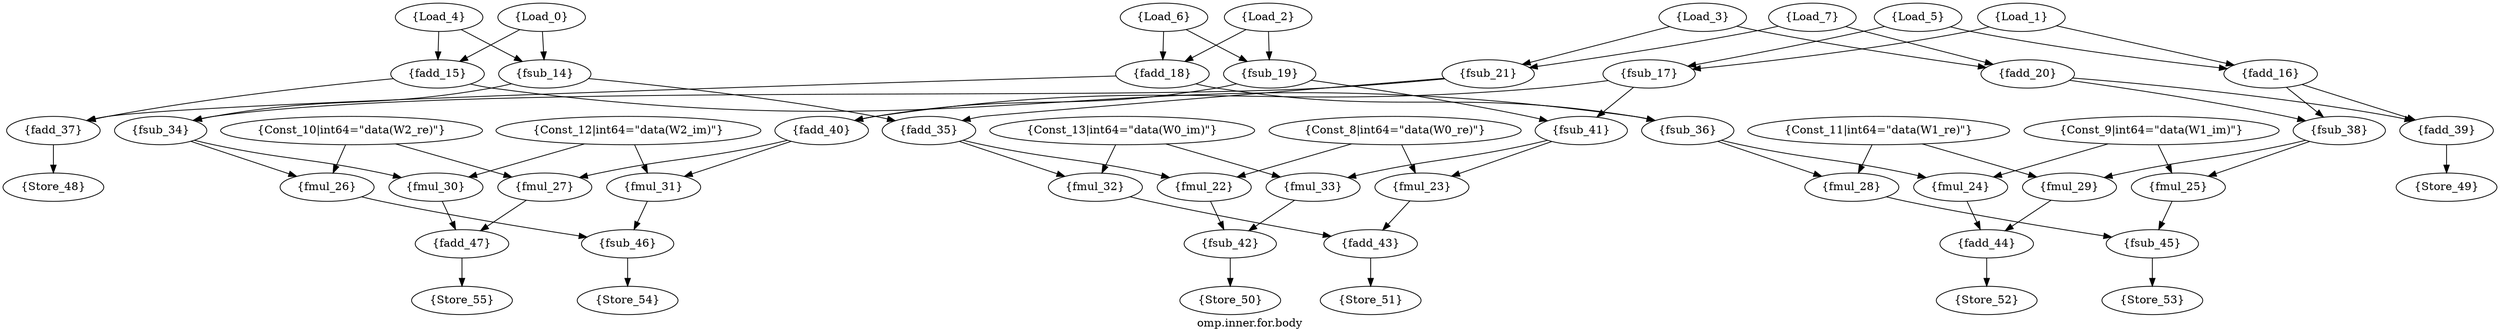 /* ------- Application graph pragma -------
[SupportedOps] = {ALU, FADD, FMUL};
[SupportedOps] = {MEMPORT, INPUT, OUTPUT};
[SupportedOps] = {Constant, CONST};
*/

strict digraph "omp.inner.for.body" {
label="omp.inner.for.body";
Load_0 [data=in_re, label="{Load_0}", opcode=INPUT];
Load_1 [data=in_im, label="{Load_1}", opcode=INPUT];
Load_2 [data=in_re, label="{Load_2}", opcode=INPUT];
Load_3 [data=in_im, label="{Load_3}", opcode=INPUT];
Load_4 [data=in_re, label="{Load_4}", opcode=INPUT];
Load_5 [data=in_im, label="{Load_5}", opcode=INPUT];
Load_6 [data=in_re, label="{Load_6}", opcode=INPUT];
Load_7 [data=in_im, label="{Load_7}", opcode=INPUT];
fsub_14 [label="{fsub_14}", opcode=FADD];
fadd_15 [label="{fadd_15}", opcode=FADD];
fsub_17 [label="{fsub_17}", opcode=FADD];
fadd_16 [label="{fadd_16}", opcode=FADD];
fsub_19 [label="{fsub_19}", opcode=FADD];
fadd_18 [label="{fadd_18}", opcode=FADD];
fsub_21 [label="{fsub_21}", opcode=FADD];
fadd_20 [label="{fadd_20}", opcode=FADD];
fsub_34 [label="{fsub_34}", opcode=FADD];
fadd_35 [label="{fadd_35}", opcode=FADD];
fsub_36 [label="{fsub_36}", opcode=FADD];
fadd_37 [label="{fadd_37}", opcode=FADD];
fadd_40 [label="{fadd_40}", opcode=FADD];
fsub_41 [label="{fsub_41}", opcode=FADD];
fsub_38 [label="{fsub_38}", opcode=FADD];
fadd_39 [label="{fadd_39}", opcode=FADD];
fmul_30 [label="{fmul_30}", opcode=FMUL];
fmul_26 [label="{fmul_26}", opcode=FMUL];
fmul_32 [label="{fmul_32}", opcode=FMUL];
fmul_22 [label="{fmul_22}", opcode=FMUL];
fmul_24 [label="{fmul_24}", opcode=FMUL];
fmul_28 [label="{fmul_28}", opcode=FMUL];
Store_48 [data=out_re, label="{Store_48}", opcode=OUTPUT];
fmul_27 [label="{fmul_27}", opcode=FMUL];
fmul_31 [label="{fmul_31}", opcode=FMUL];
fmul_23 [label="{fmul_23}", opcode=FMUL];
fmul_33 [label="{fmul_33}", opcode=FMUL];
fmul_29 [label="{fmul_29}", opcode=FMUL];
fmul_25 [label="{fmul_25}", opcode=FMUL];
Store_49 [data=out_im, label="{Store_49}", opcode=OUTPUT];
fadd_47 [label="{fadd_47}", opcode=FADD];
fsub_46 [label="{fsub_46}", opcode=FADD];
fadd_43 [label="{fadd_43}", opcode=FADD];
fsub_42 [label="{fsub_42}", opcode=FADD];
fadd_44 [label="{fadd_44}", opcode=FADD];
fsub_45 [label="{fsub_45}", opcode=FADD];
Store_55 [data=out_im, label="{Store_55}", opcode=OUTPUT];
Store_54 [data=out_re, label="{Store_54}", opcode=OUTPUT];
Store_51 [data=out_im, label="{Store_51}", opcode=OUTPUT];
Store_50 [data=out_re, label="{Store_50}", opcode=OUTPUT];
Store_52 [data=out_im, label="{Store_52}", opcode=OUTPUT];
Store_53 [data=out_re, label="{Store_53}", opcode=OUTPUT];
Const_8 [constVal="1", int64="1", label="{Const_8|int64=\"data(W0_re)\"}", opcode=CONST];
Const_9 [constVal="1", int64="0", label="{Const_9|int64=\"data(W1_im)\"}", opcode=CONST];
Const_10 [constVal="1", int64="1", label="{Const_10|int64=\"data(W2_re)\"}", opcode=CONST];
Const_11 [constVal="1", int64="1", label="{Const_11|int64=\"data(W1_re)\"}", opcode=CONST];
Const_12 [constVal="1", int64="0", label="{Const_12|int64=\"data(W2_im)\"}", opcode=CONST];
Const_13 [constVal="1", int64="0", label="{Const_13|int64=\"data(W0_im)\"}", opcode=CONST];
Load_0 -> fsub_14  [driver=outPinA, load=inPinB];
Load_0 -> fadd_15  [driver=outPinA, load=inPinB];
Load_1 -> fadd_16  [driver=outPinA, load=inPinB];
Load_1 -> fsub_17  [driver=outPinA, load=inPinB];
Load_2 -> fadd_18  [driver=outPinA, load=inPinB];
Load_2 -> fsub_19  [driver=outPinA, load=inPinB];
Load_3 -> fadd_20  [driver=outPinA, load=inPinB];
Load_3 -> fsub_21  [driver=outPinA, load=inPinB];
Load_4 -> fsub_14  [driver=outPinA, load=inPinA];
Load_4 -> fadd_15  [driver=outPinA, load=inPinA];
Load_5 -> fadd_16  [driver=outPinA, load=inPinA];
Load_5 -> fsub_17  [driver=outPinA, load=inPinA];
Load_6 -> fadd_18  [driver=outPinA, load=inPinA];
Load_6 -> fsub_19  [driver=outPinA, load=inPinA];
Load_7 -> fadd_20  [driver=outPinA, load=inPinA];
Load_7 -> fsub_21  [driver=outPinA, load=inPinA];
fsub_14 -> fsub_34  [driver=outPinA, load=inPinB];
fsub_14 -> fadd_35  [driver=outPinA, load=inPinB];
fadd_15 -> fsub_36  [driver=outPinA, load=inPinB];
fadd_15 -> fadd_37  [driver=outPinA, load=inPinB];
fsub_17 -> fadd_40  [driver=outPinA, load=inPinB];
fsub_17 -> fsub_41  [driver=outPinA, load=inPinB];
fadd_16 -> fsub_38  [driver=outPinA, load=inPinB];
fadd_16 -> fadd_39  [driver=outPinA, load=inPinB];
fsub_19 -> fadd_40  [driver=outPinA, load=inPinA];
fsub_19 -> fsub_41  [driver=outPinA, load=inPinA];
fadd_18 -> fsub_36  [driver=outPinA, load=inPinA];
fadd_18 -> fadd_37  [driver=outPinA, load=inPinA];
fsub_21 -> fsub_34  [driver=outPinA, load=inPinA];
fsub_21 -> fadd_35  [driver=outPinA, load=inPinA];
fadd_20 -> fsub_38  [driver=outPinA, load=inPinA];
fadd_20 -> fadd_39  [driver=outPinA, load=inPinA];
fsub_34 -> fmul_26  [driver=outPinA, load=inPinB];
fsub_34 -> fmul_30  [driver=outPinA, load=inPinB];
fadd_35 -> fmul_22  [driver=outPinA, load=inPinB];
fadd_35 -> fmul_32  [driver=outPinA, load=inPinB];
fsub_36 -> fmul_24  [driver=outPinA, load=inPinB];
fsub_36 -> fmul_28  [driver=outPinA, load=inPinB];
fadd_37 -> Store_48  [driver=outPinA, load=inPinA];
fadd_40 -> fmul_27  [driver=outPinA, load=inPinB];
fadd_40 -> fmul_31  [driver=outPinA, load=inPinB];
fsub_41 -> fmul_23  [driver=outPinA, load=inPinB];
fsub_41 -> fmul_33  [driver=outPinA, load=inPinB];
fsub_38 -> fmul_25  [driver=outPinA, load=inPinB];
fsub_38 -> fmul_29  [driver=outPinA, load=inPinB];
fadd_39 -> Store_49  [driver=outPinA, load=inPinA];
fmul_30 -> fadd_47  [driver=outPinA, load=inPinB];
fmul_26 -> fsub_46  [driver=outPinA, load=inPinB];
fmul_32 -> fadd_43  [driver=outPinA, load=inPinB];
fmul_22 -> fsub_42  [driver=outPinA, load=inPinB];
fmul_24 -> fadd_44  [driver=outPinA, load=inPinB];
fmul_28 -> fsub_45  [driver=outPinA, load=inPinB];
fmul_27 -> fadd_47  [driver=outPinA, load=inPinA];
fmul_31 -> fsub_46  [driver=outPinA, load=inPinA];
fmul_23 -> fadd_43  [driver=outPinA, load=inPinA];
fmul_33 -> fsub_42  [driver=outPinA, load=inPinA];
fmul_29 -> fadd_44  [driver=outPinA, load=inPinA];
fmul_25 -> fsub_45  [driver=outPinA, load=inPinA];
fadd_47 -> Store_55  [driver=outPinA, load=inPinA];
fsub_46 -> Store_54  [driver=outPinA, load=inPinA];
fadd_43 -> Store_51  [driver=outPinA, load=inPinA];
fsub_42 -> Store_50  [driver=outPinA, load=inPinA];
fadd_44 -> Store_52  [driver=outPinA, load=inPinA];
fsub_45 -> Store_53  [driver=outPinA, load=inPinA];
Const_8 -> fmul_22  [driver=outPinA, load=inPinA];
Const_8 -> fmul_23  [driver=outPinA, load=inPinA];
Const_9 -> fmul_24  [driver=outPinA, load=inPinA];
Const_9 -> fmul_25  [driver=outPinA, load=inPinA];
Const_10 -> fmul_26  [driver=outPinA, load=inPinA];
Const_10 -> fmul_27  [driver=outPinA, load=inPinA];
Const_11 -> fmul_28  [driver=outPinA, load=inPinA];
Const_11 -> fmul_29  [driver=outPinA, load=inPinA];
Const_12 -> fmul_30  [driver=outPinA, load=inPinA];
Const_12 -> fmul_31  [driver=outPinA, load=inPinA];
Const_13 -> fmul_32  [driver=outPinA, load=inPinA];
Const_13 -> fmul_33  [driver=outPinA, load=inPinA];
}
